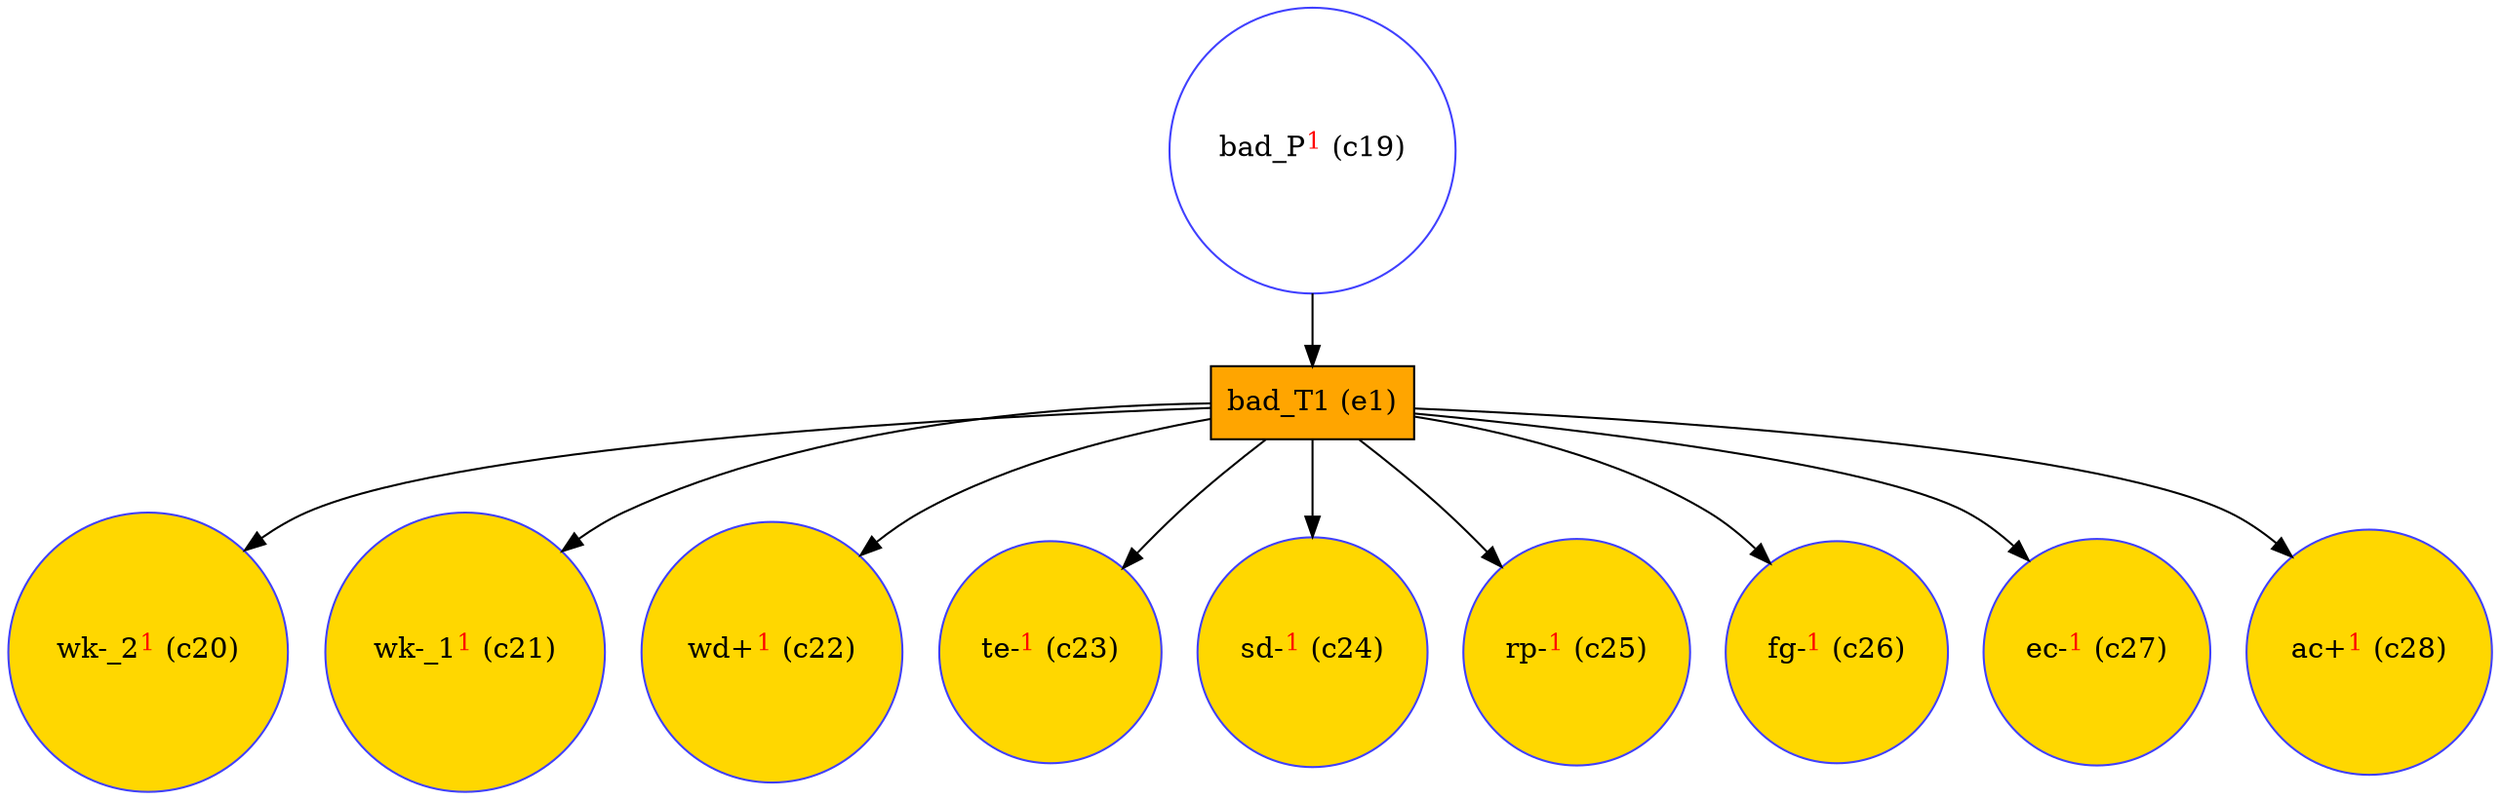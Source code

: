 digraph test {
  c19 -> e1;
  e1 -> c20;
  e1 -> c21;
  e1 -> c22;
  e1 -> c23;
  e1 -> c24;
  e1 -> c25;
  e1 -> c26;
  e1 -> c27;
  e1 -> c28;
  c19 [color="#4040ff" fillcolor="transparent" label= <bad_P<FONT COLOR="red"><SUP>1</SUP></FONT>&nbsp;(c19)> shape=circle style=filled];
  c20 [color="#4040ff" fillcolor="gold" label= <wk-_2<FONT COLOR="red"><SUP>1</SUP></FONT>&nbsp;(c20)> shape=circle style=filled];
  c21 [color="#4040ff" fillcolor="gold" label= <wk-_1<FONT COLOR="red"><SUP>1</SUP></FONT>&nbsp;(c21)> shape=circle style=filled];
  c22 [color="#4040ff" fillcolor="gold" label= <wd+<FONT COLOR="red"><SUP>1</SUP></FONT>&nbsp;(c22)> shape=circle style=filled];
  c23 [color="#4040ff" fillcolor="gold" label= <te-<FONT COLOR="red"><SUP>1</SUP></FONT>&nbsp;(c23)> shape=circle style=filled];
  c24 [color="#4040ff" fillcolor="gold" label= <sd-<FONT COLOR="red"><SUP>1</SUP></FONT>&nbsp;(c24)> shape=circle style=filled];
  c25 [color="#4040ff" fillcolor="gold" label= <rp-<FONT COLOR="red"><SUP>1</SUP></FONT>&nbsp;(c25)> shape=circle style=filled];
  c26 [color="#4040ff" fillcolor="gold" label= <fg-<FONT COLOR="red"><SUP>1</SUP></FONT>&nbsp;(c26)> shape=circle style=filled];
  c27 [color="#4040ff" fillcolor="gold" label= <ec-<FONT COLOR="red"><SUP>1</SUP></FONT>&nbsp;(c27)> shape=circle style=filled];
  c28 [color="#4040ff" fillcolor="gold" label= <ac+<FONT COLOR="red"><SUP>1</SUP></FONT>&nbsp;(c28)> shape=circle style=filled];
  e1 [color="black" fillcolor="orange" label="bad_T1 (e1)" shape=box style=filled];
}
